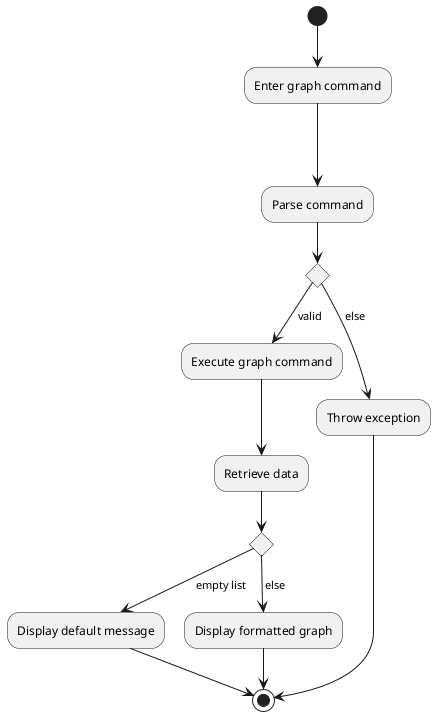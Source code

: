     @startuml
    (*) --> "Enter graph command"
    ---> "Parse command"
    if "" then
    --> [valid] Execute graph command
    --> Retrieve data
        if "" then
        --> [empty list] Display default message
        --> (*)
        else
        --> [else] Display formatted graph
        -->(*)
        endif
    else
    --> [else] Throw exception
    endif
    --> (*)

    @enduml